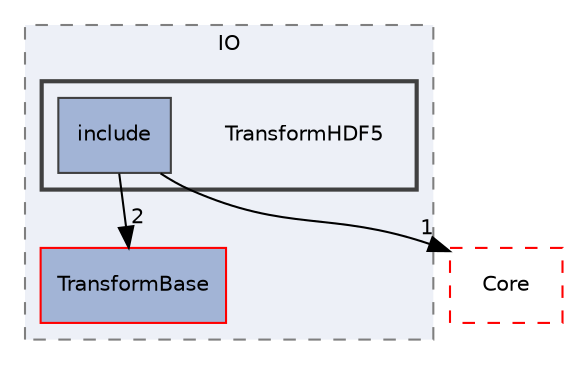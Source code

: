 digraph "TransformHDF5"
{
 // LATEX_PDF_SIZE
  edge [fontname="Helvetica",fontsize="10",labelfontname="Helvetica",labelfontsize="10"];
  node [fontname="Helvetica",fontsize="10",shape=record];
  compound=true
  subgraph clusterdir_367545fbb67972528c5e9da3f2610d14 {
    graph [ bgcolor="#edf0f7", pencolor="grey50", style="filled,dashed,", label="IO", fontname="Helvetica", fontsize="10", URL="dir_367545fbb67972528c5e9da3f2610d14.html"]
  dir_e07cdd3c53e5cf47b81cbb900da17fe5 [shape=box, label="TransformBase", style="filled,", fillcolor="#a2b4d6", color="red", URL="dir_e07cdd3c53e5cf47b81cbb900da17fe5.html"];
  subgraph clusterdir_55456d9cdc7c143bf4458137287755f7 {
    graph [ bgcolor="#edf0f7", pencolor="grey25", style="filled,bold,", label="", fontname="Helvetica", fontsize="10", URL="dir_55456d9cdc7c143bf4458137287755f7.html"]
    dir_55456d9cdc7c143bf4458137287755f7 [shape=plaintext, label="TransformHDF5"];
  dir_77bf7234ee0dae3a2b74b82de12cf1c2 [shape=box, label="include", style="filled,", fillcolor="#a2b4d6", color="grey25", URL="dir_77bf7234ee0dae3a2b74b82de12cf1c2.html"];
  }
  }
  dir_cac7f9cecb9aa42a0bd05452dddd8a21 [shape=box, label="Core", style="dashed,", fillcolor="#edf0f7", color="red", URL="dir_cac7f9cecb9aa42a0bd05452dddd8a21.html"];
  dir_77bf7234ee0dae3a2b74b82de12cf1c2->dir_cac7f9cecb9aa42a0bd05452dddd8a21 [headlabel="1", labeldistance=1.5 headhref="dir_000145_000014.html"];
  dir_77bf7234ee0dae3a2b74b82de12cf1c2->dir_e07cdd3c53e5cf47b81cbb900da17fe5 [headlabel="2", labeldistance=1.5 headhref="dir_000145_000237.html"];
}
